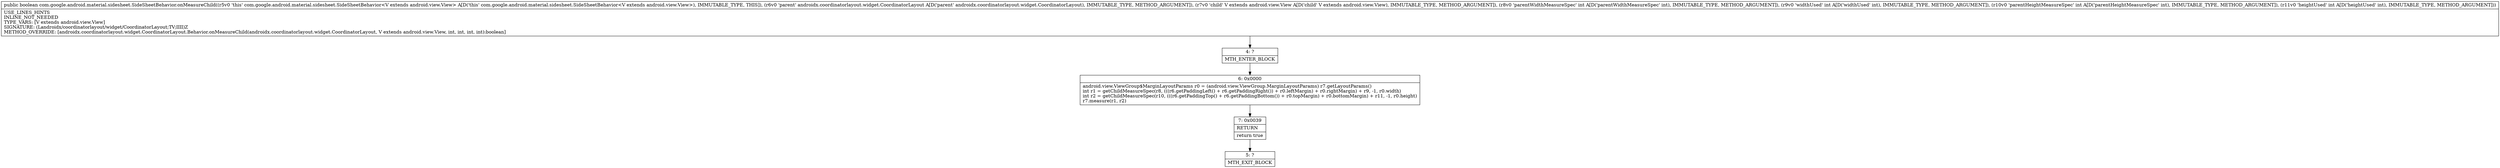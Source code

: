 digraph "CFG forcom.google.android.material.sidesheet.SideSheetBehavior.onMeasureChild(Landroidx\/coordinatorlayout\/widget\/CoordinatorLayout;Landroid\/view\/View;IIII)Z" {
Node_4 [shape=record,label="{4\:\ ?|MTH_ENTER_BLOCK\l}"];
Node_6 [shape=record,label="{6\:\ 0x0000|android.view.ViewGroup$MarginLayoutParams r0 = (android.view.ViewGroup.MarginLayoutParams) r7.getLayoutParams()\lint r1 = getChildMeasureSpec(r8, (((r6.getPaddingLeft() + r6.getPaddingRight()) + r0.leftMargin) + r0.rightMargin) + r9, \-1, r0.width)\lint r2 = getChildMeasureSpec(r10, (((r6.getPaddingTop() + r6.getPaddingBottom()) + r0.topMargin) + r0.bottomMargin) + r11, \-1, r0.height)\lr7.measure(r1, r2)\l}"];
Node_7 [shape=record,label="{7\:\ 0x0039|RETURN\l|return true\l}"];
Node_5 [shape=record,label="{5\:\ ?|MTH_EXIT_BLOCK\l}"];
MethodNode[shape=record,label="{public boolean com.google.android.material.sidesheet.SideSheetBehavior.onMeasureChild((r5v0 'this' com.google.android.material.sidesheet.SideSheetBehavior\<V extends android.view.View\> A[D('this' com.google.android.material.sidesheet.SideSheetBehavior\<V extends android.view.View\>), IMMUTABLE_TYPE, THIS]), (r6v0 'parent' androidx.coordinatorlayout.widget.CoordinatorLayout A[D('parent' androidx.coordinatorlayout.widget.CoordinatorLayout), IMMUTABLE_TYPE, METHOD_ARGUMENT]), (r7v0 'child' V extends android.view.View A[D('child' V extends android.view.View), IMMUTABLE_TYPE, METHOD_ARGUMENT]), (r8v0 'parentWidthMeasureSpec' int A[D('parentWidthMeasureSpec' int), IMMUTABLE_TYPE, METHOD_ARGUMENT]), (r9v0 'widthUsed' int A[D('widthUsed' int), IMMUTABLE_TYPE, METHOD_ARGUMENT]), (r10v0 'parentHeightMeasureSpec' int A[D('parentHeightMeasureSpec' int), IMMUTABLE_TYPE, METHOD_ARGUMENT]), (r11v0 'heightUsed' int A[D('heightUsed' int), IMMUTABLE_TYPE, METHOD_ARGUMENT]))  | USE_LINES_HINTS\lINLINE_NOT_NEEDED\lTYPE_VARS: [V extends android.view.View]\lSIGNATURE: (Landroidx\/coordinatorlayout\/widget\/CoordinatorLayout;TV;IIII)Z\lMETHOD_OVERRIDE: [androidx.coordinatorlayout.widget.CoordinatorLayout.Behavior.onMeasureChild(androidx.coordinatorlayout.widget.CoordinatorLayout, V extends android.view.View, int, int, int, int):boolean]\l}"];
MethodNode -> Node_4;Node_4 -> Node_6;
Node_6 -> Node_7;
Node_7 -> Node_5;
}

